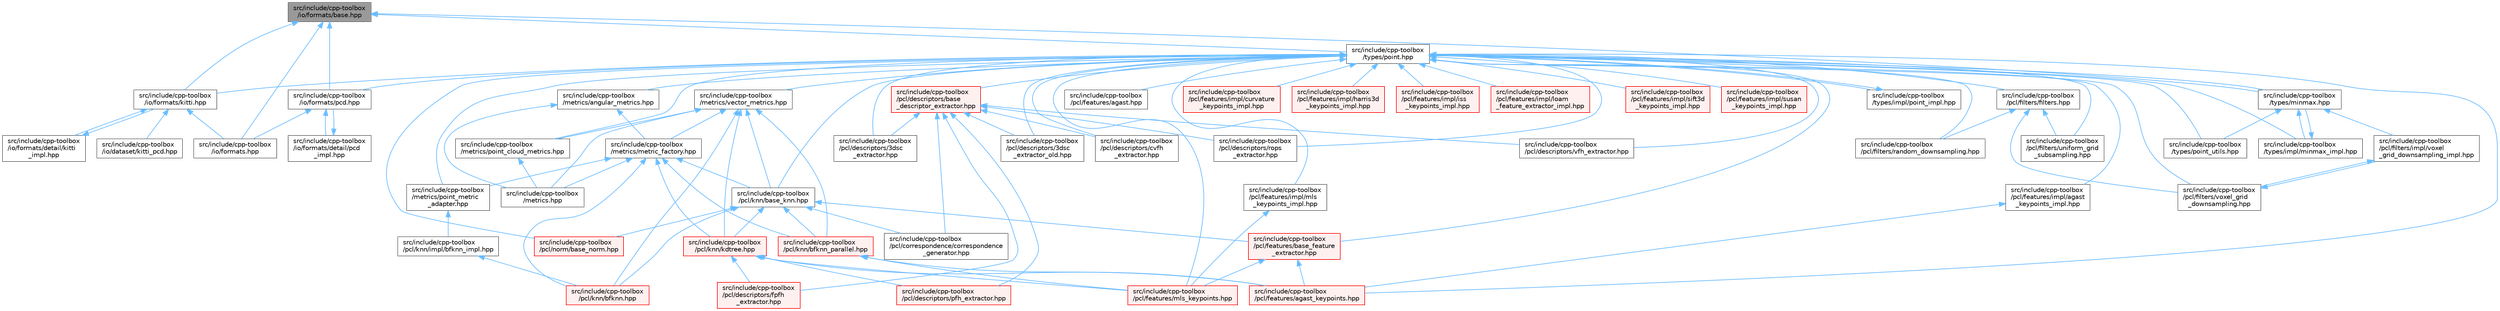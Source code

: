 digraph "src/include/cpp-toolbox/io/formats/base.hpp"
{
 // LATEX_PDF_SIZE
  bgcolor="transparent";
  edge [fontname=Helvetica,fontsize=10,labelfontname=Helvetica,labelfontsize=10];
  node [fontname=Helvetica,fontsize=10,shape=box,height=0.2,width=0.4];
  Node1 [id="Node000001",label="src/include/cpp-toolbox\l/io/formats/base.hpp",height=0.2,width=0.4,color="gray40", fillcolor="grey60", style="filled", fontcolor="black",tooltip=" "];
  Node1 -> Node2 [id="edge1_Node000001_Node000002",dir="back",color="steelblue1",style="solid",tooltip=" "];
  Node2 [id="Node000002",label="src/include/cpp-toolbox\l/io/formats.hpp",height=0.2,width=0.4,color="grey40", fillcolor="white", style="filled",URL="$formats_8hpp.html",tooltip=" "];
  Node1 -> Node3 [id="edge2_Node000001_Node000003",dir="back",color="steelblue1",style="solid",tooltip=" "];
  Node3 [id="Node000003",label="src/include/cpp-toolbox\l/io/formats/kitti.hpp",height=0.2,width=0.4,color="grey40", fillcolor="white", style="filled",URL="$kitti_8hpp.html",tooltip=" "];
  Node3 -> Node4 [id="edge3_Node000003_Node000004",dir="back",color="steelblue1",style="solid",tooltip=" "];
  Node4 [id="Node000004",label="src/include/cpp-toolbox\l/io/dataset/kitti_pcd.hpp",height=0.2,width=0.4,color="grey40", fillcolor="white", style="filled",URL="$kitti__pcd_8hpp.html",tooltip=" "];
  Node3 -> Node2 [id="edge4_Node000003_Node000002",dir="back",color="steelblue1",style="solid",tooltip=" "];
  Node3 -> Node5 [id="edge5_Node000003_Node000005",dir="back",color="steelblue1",style="solid",tooltip=" "];
  Node5 [id="Node000005",label="src/include/cpp-toolbox\l/io/formats/detail/kitti\l_impl.hpp",height=0.2,width=0.4,color="grey40", fillcolor="white", style="filled",URL="$kitti__impl_8hpp.html",tooltip="此文件包含 kitti_format_t 的模板实现/This file contains the template implementations for kitti_format_t"];
  Node5 -> Node3 [id="edge6_Node000005_Node000003",dir="back",color="steelblue1",style="solid",tooltip=" "];
  Node1 -> Node6 [id="edge7_Node000001_Node000006",dir="back",color="steelblue1",style="solid",tooltip=" "];
  Node6 [id="Node000006",label="src/include/cpp-toolbox\l/io/formats/pcd.hpp",height=0.2,width=0.4,color="grey40", fillcolor="white", style="filled",URL="$pcd_8hpp.html",tooltip=" "];
  Node6 -> Node2 [id="edge8_Node000006_Node000002",dir="back",color="steelblue1",style="solid",tooltip=" "];
  Node6 -> Node7 [id="edge9_Node000006_Node000007",dir="back",color="steelblue1",style="solid",tooltip=" "];
  Node7 [id="Node000007",label="src/include/cpp-toolbox\l/io/formats/detail/pcd\l_impl.hpp",height=0.2,width=0.4,color="grey40", fillcolor="white", style="filled",URL="$pcd__impl_8hpp.html",tooltip="此文件包含 pcd_format_t 的模板实现/This file contains the template implementations for pcd_format_t"];
  Node7 -> Node6 [id="edge10_Node000007_Node000006",dir="back",color="steelblue1",style="solid",tooltip=" "];
  Node1 -> Node8 [id="edge11_Node000001_Node000008",dir="back",color="steelblue1",style="solid",tooltip=" "];
  Node8 [id="Node000008",label="src/include/cpp-toolbox\l/types/minmax.hpp",height=0.2,width=0.4,color="grey40", fillcolor="white", style="filled",URL="$minmax_8hpp.html",tooltip=" "];
  Node8 -> Node9 [id="edge12_Node000008_Node000009",dir="back",color="steelblue1",style="solid",tooltip=" "];
  Node9 [id="Node000009",label="src/include/cpp-toolbox\l/pcl/filters/impl/voxel\l_grid_downsampling_impl.hpp",height=0.2,width=0.4,color="grey40", fillcolor="white", style="filled",URL="$voxel__grid__downsampling__impl_8hpp.html",tooltip=" "];
  Node9 -> Node10 [id="edge13_Node000009_Node000010",dir="back",color="steelblue1",style="solid",tooltip=" "];
  Node10 [id="Node000010",label="src/include/cpp-toolbox\l/pcl/filters/voxel_grid\l_downsampling.hpp",height=0.2,width=0.4,color="grey40", fillcolor="white", style="filled",URL="$voxel__grid__downsampling_8hpp.html",tooltip=" "];
  Node10 -> Node9 [id="edge14_Node000010_Node000009",dir="back",color="steelblue1",style="solid",tooltip=" "];
  Node8 -> Node11 [id="edge15_Node000008_Node000011",dir="back",color="steelblue1",style="solid",tooltip=" "];
  Node11 [id="Node000011",label="src/include/cpp-toolbox\l/types/impl/minmax_impl.hpp",height=0.2,width=0.4,color="grey40", fillcolor="white", style="filled",URL="$minmax__impl_8hpp.html",tooltip=" "];
  Node11 -> Node8 [id="edge16_Node000011_Node000008",dir="back",color="steelblue1",style="solid",tooltip=" "];
  Node8 -> Node12 [id="edge17_Node000008_Node000012",dir="back",color="steelblue1",style="solid",tooltip=" "];
  Node12 [id="Node000012",label="src/include/cpp-toolbox\l/types/point_utils.hpp",height=0.2,width=0.4,color="grey40", fillcolor="white", style="filled",URL="$point__utils_8hpp.html",tooltip=" "];
  Node1 -> Node13 [id="edge18_Node000001_Node000013",dir="back",color="steelblue1",style="solid",tooltip=" "];
  Node13 [id="Node000013",label="src/include/cpp-toolbox\l/types/point.hpp",height=0.2,width=0.4,color="grey40", fillcolor="white", style="filled",URL="$point_8hpp.html",tooltip=" "];
  Node13 -> Node3 [id="edge19_Node000013_Node000003",dir="back",color="steelblue1",style="solid",tooltip=" "];
  Node13 -> Node6 [id="edge20_Node000013_Node000006",dir="back",color="steelblue1",style="solid",tooltip=" "];
  Node13 -> Node14 [id="edge21_Node000013_Node000014",dir="back",color="steelblue1",style="solid",tooltip=" "];
  Node14 [id="Node000014",label="src/include/cpp-toolbox\l/metrics/angular_metrics.hpp",height=0.2,width=0.4,color="grey40", fillcolor="white", style="filled",URL="$angular__metrics_8hpp.html",tooltip=" "];
  Node14 -> Node15 [id="edge22_Node000014_Node000015",dir="back",color="steelblue1",style="solid",tooltip=" "];
  Node15 [id="Node000015",label="src/include/cpp-toolbox\l/metrics.hpp",height=0.2,width=0.4,color="grey40", fillcolor="white", style="filled",URL="$metrics_8hpp.html",tooltip=" "];
  Node14 -> Node16 [id="edge23_Node000014_Node000016",dir="back",color="steelblue1",style="solid",tooltip=" "];
  Node16 [id="Node000016",label="src/include/cpp-toolbox\l/metrics/metric_factory.hpp",height=0.2,width=0.4,color="grey40", fillcolor="white", style="filled",URL="$metric__factory_8hpp.html",tooltip=" "];
  Node16 -> Node15 [id="edge24_Node000016_Node000015",dir="back",color="steelblue1",style="solid",tooltip=" "];
  Node16 -> Node17 [id="edge25_Node000016_Node000017",dir="back",color="steelblue1",style="solid",tooltip=" "];
  Node17 [id="Node000017",label="src/include/cpp-toolbox\l/metrics/point_metric\l_adapter.hpp",height=0.2,width=0.4,color="grey40", fillcolor="white", style="filled",URL="$point__metric__adapter_8hpp.html",tooltip=" "];
  Node17 -> Node18 [id="edge26_Node000017_Node000018",dir="back",color="steelblue1",style="solid",tooltip=" "];
  Node18 [id="Node000018",label="src/include/cpp-toolbox\l/pcl/knn/impl/bfknn_impl.hpp",height=0.2,width=0.4,color="grey40", fillcolor="white", style="filled",URL="$bfknn__impl_8hpp.html",tooltip=" "];
  Node18 -> Node19 [id="edge27_Node000018_Node000019",dir="back",color="steelblue1",style="solid",tooltip=" "];
  Node19 [id="Node000019",label="src/include/cpp-toolbox\l/pcl/knn/bfknn.hpp",height=0.2,width=0.4,color="red", fillcolor="#FFF0F0", style="filled",URL="$bfknn_8hpp.html",tooltip=" "];
  Node16 -> Node44 [id="edge28_Node000016_Node000044",dir="back",color="steelblue1",style="solid",tooltip=" "];
  Node44 [id="Node000044",label="src/include/cpp-toolbox\l/pcl/knn/base_knn.hpp",height=0.2,width=0.4,color="grey40", fillcolor="white", style="filled",URL="$base__knn_8hpp.html",tooltip=" "];
  Node44 -> Node45 [id="edge29_Node000044_Node000045",dir="back",color="steelblue1",style="solid",tooltip=" "];
  Node45 [id="Node000045",label="src/include/cpp-toolbox\l/pcl/correspondence/correspondence\l_generator.hpp",height=0.2,width=0.4,color="grey40", fillcolor="white", style="filled",URL="$correspondence__generator_8hpp.html",tooltip=" "];
  Node44 -> Node46 [id="edge30_Node000044_Node000046",dir="back",color="steelblue1",style="solid",tooltip=" "];
  Node46 [id="Node000046",label="src/include/cpp-toolbox\l/pcl/features/base_feature\l_extractor.hpp",height=0.2,width=0.4,color="red", fillcolor="#FFF0F0", style="filled",URL="$base__feature__extractor_8hpp.html",tooltip=" "];
  Node46 -> Node31 [id="edge31_Node000046_Node000031",dir="back",color="steelblue1",style="solid",tooltip=" "];
  Node31 [id="Node000031",label="src/include/cpp-toolbox\l/pcl/features/agast_keypoints.hpp",height=0.2,width=0.4,color="red", fillcolor="#FFF0F0", style="filled",URL="$agast__keypoints_8hpp.html",tooltip=" "];
  Node46 -> Node36 [id="edge32_Node000046_Node000036",dir="back",color="steelblue1",style="solid",tooltip=" "];
  Node36 [id="Node000036",label="src/include/cpp-toolbox\l/pcl/features/mls_keypoints.hpp",height=0.2,width=0.4,color="red", fillcolor="#FFF0F0", style="filled",URL="$mls__keypoints_8hpp.html",tooltip=" "];
  Node44 -> Node19 [id="edge33_Node000044_Node000019",dir="back",color="steelblue1",style="solid",tooltip=" "];
  Node44 -> Node47 [id="edge34_Node000044_Node000047",dir="back",color="steelblue1",style="solid",tooltip=" "];
  Node47 [id="Node000047",label="src/include/cpp-toolbox\l/pcl/knn/bfknn_parallel.hpp",height=0.2,width=0.4,color="red", fillcolor="#FFF0F0", style="filled",URL="$bfknn__parallel_8hpp.html",tooltip=" "];
  Node47 -> Node31 [id="edge35_Node000047_Node000031",dir="back",color="steelblue1",style="solid",tooltip=" "];
  Node47 -> Node36 [id="edge36_Node000047_Node000036",dir="back",color="steelblue1",style="solid",tooltip=" "];
  Node44 -> Node22 [id="edge37_Node000044_Node000022",dir="back",color="steelblue1",style="solid",tooltip=" "];
  Node22 [id="Node000022",label="src/include/cpp-toolbox\l/pcl/knn/kdtree.hpp",height=0.2,width=0.4,color="red", fillcolor="#FFF0F0", style="filled",URL="$kdtree_8hpp.html",tooltip=" "];
  Node22 -> Node23 [id="edge38_Node000022_Node000023",dir="back",color="steelblue1",style="solid",tooltip=" "];
  Node23 [id="Node000023",label="src/include/cpp-toolbox\l/pcl/descriptors/fpfh\l_extractor.hpp",height=0.2,width=0.4,color="red", fillcolor="#FFF0F0", style="filled",URL="$fpfh__extractor_8hpp.html",tooltip=" "];
  Node22 -> Node27 [id="edge39_Node000022_Node000027",dir="back",color="steelblue1",style="solid",tooltip=" "];
  Node27 [id="Node000027",label="src/include/cpp-toolbox\l/pcl/descriptors/pfh_extractor.hpp",height=0.2,width=0.4,color="red", fillcolor="#FFF0F0", style="filled",URL="$pfh__extractor_8hpp.html",tooltip=" "];
  Node22 -> Node31 [id="edge40_Node000022_Node000031",dir="back",color="steelblue1",style="solid",tooltip=" "];
  Node22 -> Node36 [id="edge41_Node000022_Node000036",dir="back",color="steelblue1",style="solid",tooltip=" "];
  Node44 -> Node48 [id="edge42_Node000044_Node000048",dir="back",color="steelblue1",style="solid",tooltip=" "];
  Node48 [id="Node000048",label="src/include/cpp-toolbox\l/pcl/norm/base_norm.hpp",height=0.2,width=0.4,color="red", fillcolor="#FFF0F0", style="filled",URL="$base__norm_8hpp.html",tooltip=" "];
  Node16 -> Node19 [id="edge43_Node000016_Node000019",dir="back",color="steelblue1",style="solid",tooltip=" "];
  Node16 -> Node47 [id="edge44_Node000016_Node000047",dir="back",color="steelblue1",style="solid",tooltip=" "];
  Node16 -> Node22 [id="edge45_Node000016_Node000022",dir="back",color="steelblue1",style="solid",tooltip=" "];
  Node13 -> Node49 [id="edge46_Node000013_Node000049",dir="back",color="steelblue1",style="solid",tooltip=" "];
  Node49 [id="Node000049",label="src/include/cpp-toolbox\l/metrics/point_cloud_metrics.hpp",height=0.2,width=0.4,color="grey40", fillcolor="white", style="filled",URL="$point__cloud__metrics_8hpp.html",tooltip=" "];
  Node49 -> Node15 [id="edge47_Node000049_Node000015",dir="back",color="steelblue1",style="solid",tooltip=" "];
  Node13 -> Node17 [id="edge48_Node000013_Node000017",dir="back",color="steelblue1",style="solid",tooltip=" "];
  Node13 -> Node50 [id="edge49_Node000013_Node000050",dir="back",color="steelblue1",style="solid",tooltip=" "];
  Node50 [id="Node000050",label="src/include/cpp-toolbox\l/metrics/vector_metrics.hpp",height=0.2,width=0.4,color="grey40", fillcolor="white", style="filled",URL="$vector__metrics_8hpp.html",tooltip=" "];
  Node50 -> Node15 [id="edge50_Node000050_Node000015",dir="back",color="steelblue1",style="solid",tooltip=" "];
  Node50 -> Node16 [id="edge51_Node000050_Node000016",dir="back",color="steelblue1",style="solid",tooltip=" "];
  Node50 -> Node49 [id="edge52_Node000050_Node000049",dir="back",color="steelblue1",style="solid",tooltip=" "];
  Node50 -> Node44 [id="edge53_Node000050_Node000044",dir="back",color="steelblue1",style="solid",tooltip=" "];
  Node50 -> Node19 [id="edge54_Node000050_Node000019",dir="back",color="steelblue1",style="solid",tooltip=" "];
  Node50 -> Node47 [id="edge55_Node000050_Node000047",dir="back",color="steelblue1",style="solid",tooltip=" "];
  Node50 -> Node22 [id="edge56_Node000050_Node000022",dir="back",color="steelblue1",style="solid",tooltip=" "];
  Node13 -> Node40 [id="edge57_Node000013_Node000040",dir="back",color="steelblue1",style="solid",tooltip=" "];
  Node40 [id="Node000040",label="src/include/cpp-toolbox\l/pcl/descriptors/3dsc\l_extractor.hpp",height=0.2,width=0.4,color="grey40", fillcolor="white", style="filled",URL="$3dsc__extractor_8hpp.html",tooltip=" "];
  Node13 -> Node41 [id="edge58_Node000013_Node000041",dir="back",color="steelblue1",style="solid",tooltip=" "];
  Node41 [id="Node000041",label="src/include/cpp-toolbox\l/pcl/descriptors/3dsc\l_extractor_old.hpp",height=0.2,width=0.4,color="grey40", fillcolor="white", style="filled",URL="$3dsc__extractor__old_8hpp.html",tooltip=" "];
  Node13 -> Node51 [id="edge59_Node000013_Node000051",dir="back",color="steelblue1",style="solid",tooltip=" "];
  Node51 [id="Node000051",label="src/include/cpp-toolbox\l/pcl/descriptors/base\l_descriptor_extractor.hpp",height=0.2,width=0.4,color="red", fillcolor="#FFF0F0", style="filled",URL="$base__descriptor__extractor_8hpp.html",tooltip=" "];
  Node51 -> Node45 [id="edge60_Node000051_Node000045",dir="back",color="steelblue1",style="solid",tooltip=" "];
  Node51 -> Node40 [id="edge61_Node000051_Node000040",dir="back",color="steelblue1",style="solid",tooltip=" "];
  Node51 -> Node41 [id="edge62_Node000051_Node000041",dir="back",color="steelblue1",style="solid",tooltip=" "];
  Node51 -> Node42 [id="edge63_Node000051_Node000042",dir="back",color="steelblue1",style="solid",tooltip=" "];
  Node42 [id="Node000042",label="src/include/cpp-toolbox\l/pcl/descriptors/cvfh\l_extractor.hpp",height=0.2,width=0.4,color="grey40", fillcolor="white", style="filled",URL="$cvfh__extractor_8hpp.html",tooltip=" "];
  Node51 -> Node23 [id="edge64_Node000051_Node000023",dir="back",color="steelblue1",style="solid",tooltip=" "];
  Node51 -> Node27 [id="edge65_Node000051_Node000027",dir="back",color="steelblue1",style="solid",tooltip=" "];
  Node51 -> Node52 [id="edge66_Node000051_Node000052",dir="back",color="steelblue1",style="solid",tooltip=" "];
  Node52 [id="Node000052",label="src/include/cpp-toolbox\l/pcl/descriptors/rops\l_extractor.hpp",height=0.2,width=0.4,color="grey40", fillcolor="white", style="filled",URL="$rops__extractor_8hpp.html",tooltip=" "];
  Node51 -> Node43 [id="edge67_Node000051_Node000043",dir="back",color="steelblue1",style="solid",tooltip=" "];
  Node43 [id="Node000043",label="src/include/cpp-toolbox\l/pcl/descriptors/vfh_extractor.hpp",height=0.2,width=0.4,color="grey40", fillcolor="white", style="filled",URL="$vfh__extractor_8hpp.html",tooltip=" "];
  Node13 -> Node42 [id="edge68_Node000013_Node000042",dir="back",color="steelblue1",style="solid",tooltip=" "];
  Node13 -> Node52 [id="edge69_Node000013_Node000052",dir="back",color="steelblue1",style="solid",tooltip=" "];
  Node13 -> Node43 [id="edge70_Node000013_Node000043",dir="back",color="steelblue1",style="solid",tooltip=" "];
  Node13 -> Node53 [id="edge71_Node000013_Node000053",dir="back",color="steelblue1",style="solid",tooltip=" "];
  Node53 [id="Node000053",label="src/include/cpp-toolbox\l/pcl/features/agast.hpp",height=0.2,width=0.4,color="grey40", fillcolor="white", style="filled",URL="$agast_8hpp.html",tooltip=" "];
  Node13 -> Node31 [id="edge72_Node000013_Node000031",dir="back",color="steelblue1",style="solid",tooltip=" "];
  Node13 -> Node46 [id="edge73_Node000013_Node000046",dir="back",color="steelblue1",style="solid",tooltip=" "];
  Node13 -> Node54 [id="edge74_Node000013_Node000054",dir="back",color="steelblue1",style="solid",tooltip=" "];
  Node54 [id="Node000054",label="src/include/cpp-toolbox\l/pcl/features/impl/agast\l_keypoints_impl.hpp",height=0.2,width=0.4,color="grey40", fillcolor="white", style="filled",URL="$agast__keypoints__impl_8hpp.html",tooltip=" "];
  Node54 -> Node31 [id="edge75_Node000054_Node000031",dir="back",color="steelblue1",style="solid",tooltip=" "];
  Node13 -> Node55 [id="edge76_Node000013_Node000055",dir="back",color="steelblue1",style="solid",tooltip=" "];
  Node55 [id="Node000055",label="src/include/cpp-toolbox\l/pcl/features/impl/curvature\l_keypoints_impl.hpp",height=0.2,width=0.4,color="red", fillcolor="#FFF0F0", style="filled",URL="$curvature__keypoints__impl_8hpp.html",tooltip=" "];
  Node13 -> Node56 [id="edge77_Node000013_Node000056",dir="back",color="steelblue1",style="solid",tooltip=" "];
  Node56 [id="Node000056",label="src/include/cpp-toolbox\l/pcl/features/impl/harris3d\l_keypoints_impl.hpp",height=0.2,width=0.4,color="red", fillcolor="#FFF0F0", style="filled",URL="$harris3d__keypoints__impl_8hpp.html",tooltip=" "];
  Node13 -> Node57 [id="edge78_Node000013_Node000057",dir="back",color="steelblue1",style="solid",tooltip=" "];
  Node57 [id="Node000057",label="src/include/cpp-toolbox\l/pcl/features/impl/iss\l_keypoints_impl.hpp",height=0.2,width=0.4,color="red", fillcolor="#FFF0F0", style="filled",URL="$iss__keypoints__impl_8hpp.html",tooltip=" "];
  Node13 -> Node58 [id="edge79_Node000013_Node000058",dir="back",color="steelblue1",style="solid",tooltip=" "];
  Node58 [id="Node000058",label="src/include/cpp-toolbox\l/pcl/features/impl/loam\l_feature_extractor_impl.hpp",height=0.2,width=0.4,color="red", fillcolor="#FFF0F0", style="filled",URL="$loam__feature__extractor__impl_8hpp.html",tooltip=" "];
  Node13 -> Node59 [id="edge80_Node000013_Node000059",dir="back",color="steelblue1",style="solid",tooltip=" "];
  Node59 [id="Node000059",label="src/include/cpp-toolbox\l/pcl/features/impl/mls\l_keypoints_impl.hpp",height=0.2,width=0.4,color="grey40", fillcolor="white", style="filled",URL="$mls__keypoints__impl_8hpp.html",tooltip=" "];
  Node59 -> Node36 [id="edge81_Node000059_Node000036",dir="back",color="steelblue1",style="solid",tooltip=" "];
  Node13 -> Node60 [id="edge82_Node000013_Node000060",dir="back",color="steelblue1",style="solid",tooltip=" "];
  Node60 [id="Node000060",label="src/include/cpp-toolbox\l/pcl/features/impl/sift3d\l_keypoints_impl.hpp",height=0.2,width=0.4,color="red", fillcolor="#FFF0F0", style="filled",URL="$sift3d__keypoints__impl_8hpp.html",tooltip=" "];
  Node13 -> Node61 [id="edge83_Node000013_Node000061",dir="back",color="steelblue1",style="solid",tooltip=" "];
  Node61 [id="Node000061",label="src/include/cpp-toolbox\l/pcl/features/impl/susan\l_keypoints_impl.hpp",height=0.2,width=0.4,color="red", fillcolor="#FFF0F0", style="filled",URL="$susan__keypoints__impl_8hpp.html",tooltip=" "];
  Node13 -> Node36 [id="edge84_Node000013_Node000036",dir="back",color="steelblue1",style="solid",tooltip=" "];
  Node13 -> Node62 [id="edge85_Node000013_Node000062",dir="back",color="steelblue1",style="solid",tooltip=" "];
  Node62 [id="Node000062",label="src/include/cpp-toolbox\l/pcl/filters/filters.hpp",height=0.2,width=0.4,color="grey40", fillcolor="white", style="filled",URL="$filters_8hpp.html",tooltip=" "];
  Node62 -> Node63 [id="edge86_Node000062_Node000063",dir="back",color="steelblue1",style="solid",tooltip=" "];
  Node63 [id="Node000063",label="src/include/cpp-toolbox\l/pcl/filters/random_downsampling.hpp",height=0.2,width=0.4,color="grey40", fillcolor="white", style="filled",URL="$random__downsampling_8hpp.html",tooltip=" "];
  Node62 -> Node64 [id="edge87_Node000062_Node000064",dir="back",color="steelblue1",style="solid",tooltip=" "];
  Node64 [id="Node000064",label="src/include/cpp-toolbox\l/pcl/filters/uniform_grid\l_subsampling.hpp",height=0.2,width=0.4,color="grey40", fillcolor="white", style="filled",URL="$uniform__grid__subsampling_8hpp.html",tooltip=" "];
  Node62 -> Node10 [id="edge88_Node000062_Node000010",dir="back",color="steelblue1",style="solid",tooltip=" "];
  Node13 -> Node63 [id="edge89_Node000013_Node000063",dir="back",color="steelblue1",style="solid",tooltip=" "];
  Node13 -> Node64 [id="edge90_Node000013_Node000064",dir="back",color="steelblue1",style="solid",tooltip=" "];
  Node13 -> Node10 [id="edge91_Node000013_Node000010",dir="back",color="steelblue1",style="solid",tooltip=" "];
  Node13 -> Node44 [id="edge92_Node000013_Node000044",dir="back",color="steelblue1",style="solid",tooltip=" "];
  Node13 -> Node48 [id="edge93_Node000013_Node000048",dir="back",color="steelblue1",style="solid",tooltip=" "];
  Node13 -> Node11 [id="edge94_Node000013_Node000011",dir="back",color="steelblue1",style="solid",tooltip=" "];
  Node13 -> Node65 [id="edge95_Node000013_Node000065",dir="back",color="steelblue1",style="solid",tooltip=" "];
  Node65 [id="Node000065",label="src/include/cpp-toolbox\l/types/impl/point_impl.hpp",height=0.2,width=0.4,color="grey40", fillcolor="white", style="filled",URL="$point__impl_8hpp.html",tooltip=" "];
  Node65 -> Node13 [id="edge96_Node000065_Node000013",dir="back",color="steelblue1",style="solid",tooltip=" "];
  Node13 -> Node8 [id="edge97_Node000013_Node000008",dir="back",color="steelblue1",style="solid",tooltip=" "];
  Node13 -> Node12 [id="edge98_Node000013_Node000012",dir="back",color="steelblue1",style="solid",tooltip=" "];
}

